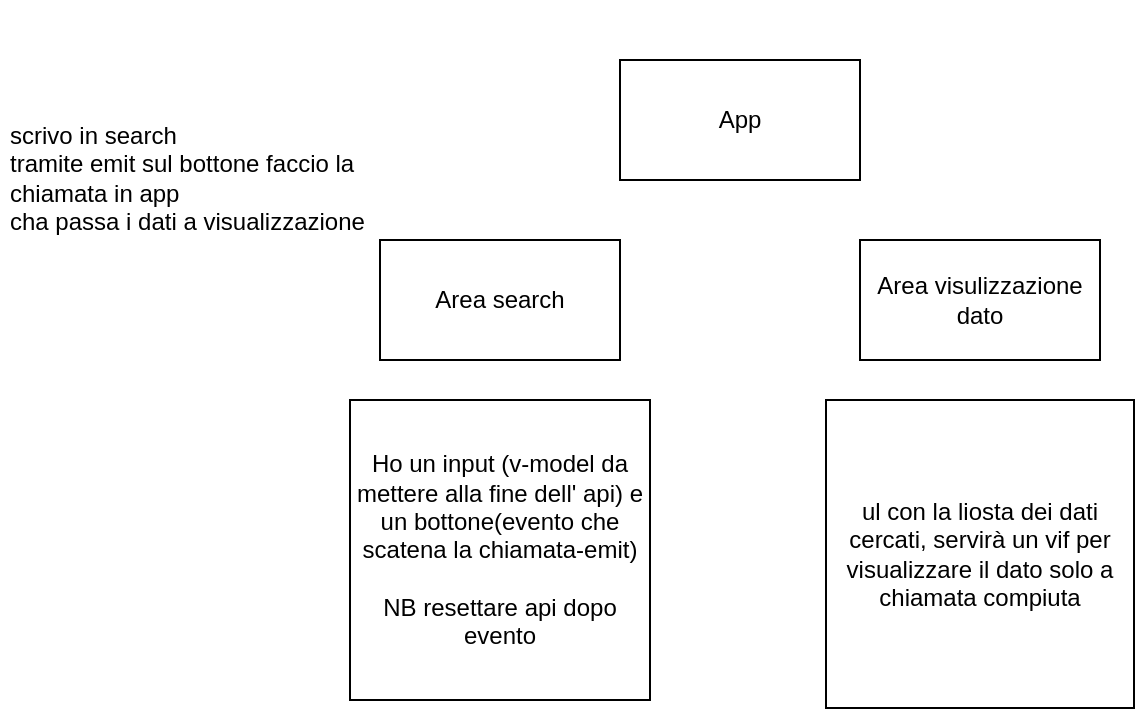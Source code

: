 <mxfile>
    <diagram id="5uNTRe_jx3mkHTlvaJIx" name="Pagina-1">
        <mxGraphModel dx="816" dy="387" grid="1" gridSize="10" guides="1" tooltips="1" connect="1" arrows="1" fold="1" page="1" pageScale="1" pageWidth="827" pageHeight="1169" math="0" shadow="0">
            <root>
                <mxCell id="0"/>
                <mxCell id="1" parent="0"/>
                <mxCell id="2" value="App" style="rounded=0;whiteSpace=wrap;html=1;" vertex="1" parent="1">
                    <mxGeometry x="354" y="40" width="120" height="60" as="geometry"/>
                </mxCell>
                <mxCell id="3" value="Area search" style="rounded=0;whiteSpace=wrap;html=1;" vertex="1" parent="1">
                    <mxGeometry x="234" y="130" width="120" height="60" as="geometry"/>
                </mxCell>
                <mxCell id="4" value="Area visulizzazione dato" style="rounded=0;whiteSpace=wrap;html=1;" vertex="1" parent="1">
                    <mxGeometry x="474" y="130" width="120" height="60" as="geometry"/>
                </mxCell>
                <mxCell id="6" value="Ho un input (v-model da mettere alla fine dell' api) e un bottone(evento che scatena la chiamata-emit)&lt;br&gt;&lt;br&gt;NB resettare api dopo evento" style="whiteSpace=wrap;html=1;aspect=fixed;" vertex="1" parent="1">
                    <mxGeometry x="219" y="210" width="150" height="150" as="geometry"/>
                </mxCell>
                <mxCell id="7" value="ul con la liosta dei dati cercati, servirà un vif per visualizzare il dato solo a chiamata compiuta" style="whiteSpace=wrap;html=1;aspect=fixed;" vertex="1" parent="1">
                    <mxGeometry x="457" y="210" width="154" height="154" as="geometry"/>
                </mxCell>
                <mxCell id="8" value="&lt;h1&gt;&lt;br&gt;&lt;/h1&gt;&lt;div&gt;scrivo in search&lt;/div&gt;&lt;div&gt;tramite emit sul bottone faccio la chiamata in app&lt;/div&gt;&lt;div&gt;cha passa i dati a visualizzazione&lt;/div&gt;" style="text;html=1;strokeColor=none;fillColor=none;spacing=5;spacingTop=-20;whiteSpace=wrap;overflow=hidden;rounded=0;" vertex="1" parent="1">
                    <mxGeometry x="44" y="20" width="190" height="120" as="geometry"/>
                </mxCell>
            </root>
        </mxGraphModel>
    </diagram>
</mxfile>